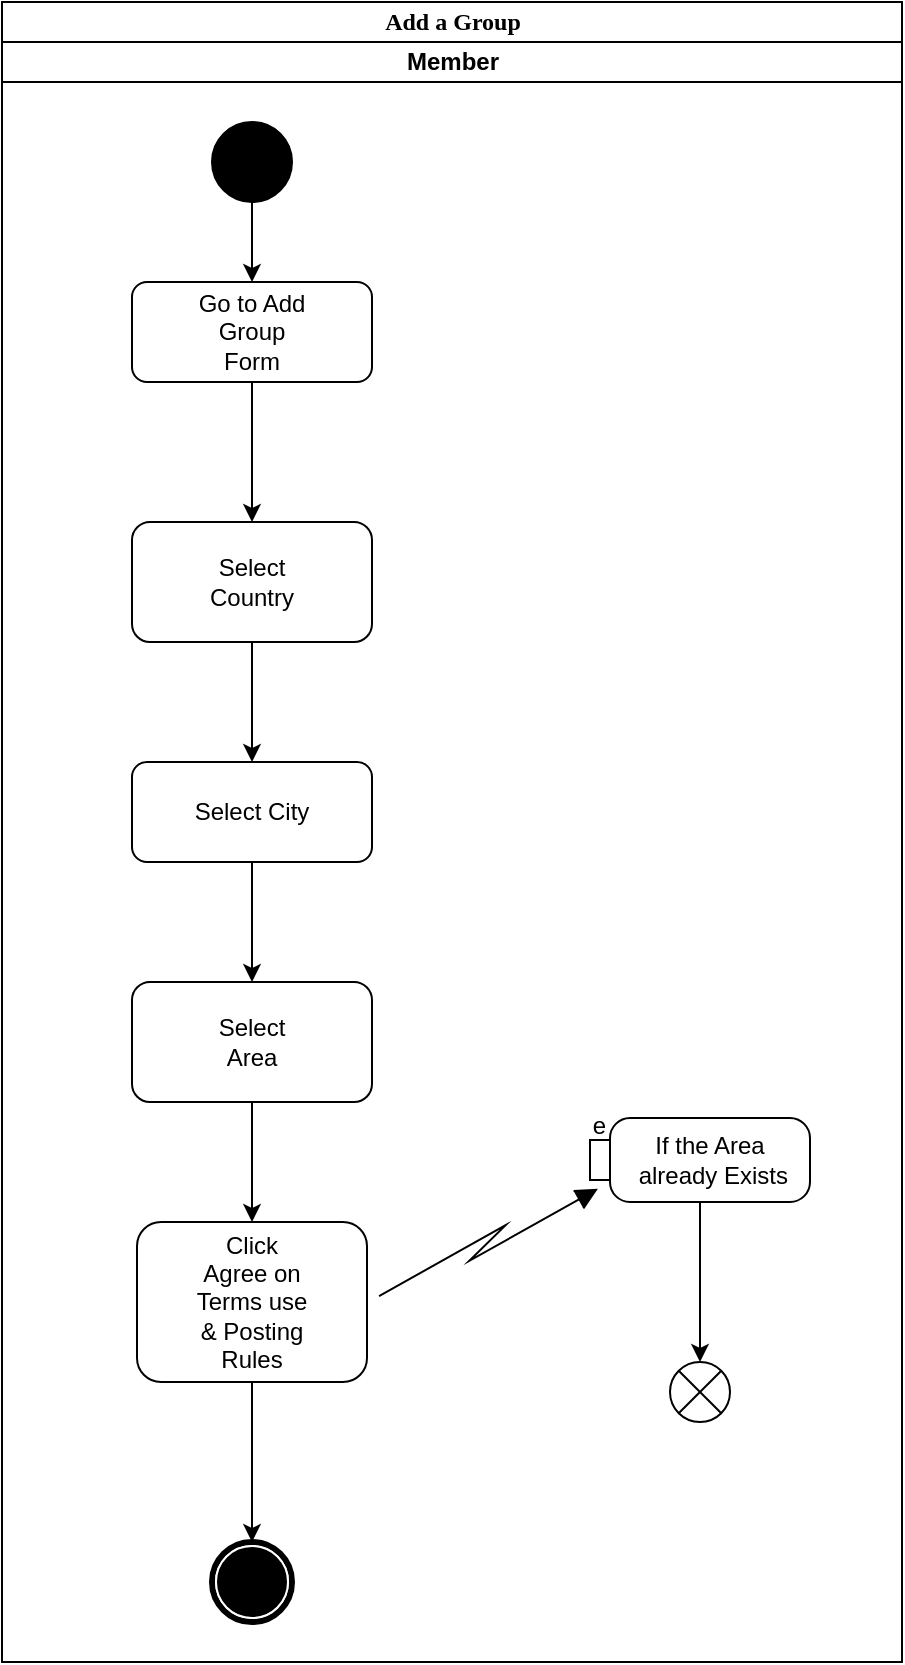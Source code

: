 <mxfile version="26.2.2">
  <diagram name="Page-1" id="0783ab3e-0a74-02c8-0abd-f7b4e66b4bec">
    <mxGraphModel dx="1044" dy="626" grid="1" gridSize="10" guides="1" tooltips="1" connect="1" arrows="1" fold="1" page="1" pageScale="1" pageWidth="850" pageHeight="1100" background="none" math="0" shadow="0">
      <root>
        <mxCell id="0" />
        <mxCell id="1" parent="0" />
        <mxCell id="1c1d494c118603dd-1" value="Add a Group" style="swimlane;html=1;childLayout=stackLayout;startSize=20;rounded=0;shadow=0;comic=0;labelBackgroundColor=none;strokeWidth=1;fontFamily=Verdana;fontSize=12;align=center;" parent="1" vertex="1">
          <mxGeometry x="210" y="30" width="450" height="830" as="geometry" />
        </mxCell>
        <mxCell id="1c1d494c118603dd-4" value="Member" style="swimlane;html=1;startSize=20;" parent="1" vertex="1">
          <mxGeometry x="210" y="50" width="450" height="810" as="geometry" />
        </mxCell>
        <mxCell id="T4LPV09fVmOfTvXj_8lY-2" value="" style="edgeStyle=orthogonalEdgeStyle;rounded=0;orthogonalLoop=1;jettySize=auto;html=1;" parent="1c1d494c118603dd-4" source="60571a20871a0731-4" target="T4LPV09fVmOfTvXj_8lY-1" edge="1">
          <mxGeometry relative="1" as="geometry" />
        </mxCell>
        <mxCell id="60571a20871a0731-4" value="" style="ellipse;whiteSpace=wrap;html=1;rounded=0;shadow=0;comic=0;labelBackgroundColor=none;strokeWidth=1;fillColor=#000000;fontFamily=Verdana;fontSize=12;align=center;" parent="1c1d494c118603dd-4" vertex="1">
          <mxGeometry x="105" y="40" width="40" height="40" as="geometry" />
        </mxCell>
        <mxCell id="60571a20871a0731-5" value="" style="shape=mxgraph.bpmn.shape;html=1;verticalLabelPosition=bottom;labelBackgroundColor=#ffffff;verticalAlign=top;perimeter=ellipsePerimeter;outline=end;symbol=terminate;rounded=0;shadow=0;comic=0;strokeWidth=1;fontFamily=Verdana;fontSize=12;align=center;" parent="1c1d494c118603dd-4" vertex="1">
          <mxGeometry x="105" y="750" width="40" height="40" as="geometry" />
        </mxCell>
        <mxCell id="T4LPV09fVmOfTvXj_8lY-9" value="" style="edgeStyle=orthogonalEdgeStyle;rounded=0;orthogonalLoop=1;jettySize=auto;html=1;" parent="1c1d494c118603dd-4" source="T4LPV09fVmOfTvXj_8lY-1" target="T4LPV09fVmOfTvXj_8lY-4" edge="1">
          <mxGeometry relative="1" as="geometry" />
        </mxCell>
        <mxCell id="T4LPV09fVmOfTvXj_8lY-1" value="" style="rounded=1;whiteSpace=wrap;html=1;" parent="1c1d494c118603dd-4" vertex="1">
          <mxGeometry x="65" y="120" width="120" height="50" as="geometry" />
        </mxCell>
        <mxCell id="T4LPV09fVmOfTvXj_8lY-11" value="" style="edgeStyle=orthogonalEdgeStyle;rounded=0;orthogonalLoop=1;jettySize=auto;html=1;" parent="1c1d494c118603dd-4" source="T4LPV09fVmOfTvXj_8lY-4" target="T4LPV09fVmOfTvXj_8lY-10" edge="1">
          <mxGeometry relative="1" as="geometry" />
        </mxCell>
        <mxCell id="T4LPV09fVmOfTvXj_8lY-4" value="" style="rounded=1;whiteSpace=wrap;html=1;" parent="1c1d494c118603dd-4" vertex="1">
          <mxGeometry x="65" y="240" width="120" height="60" as="geometry" />
        </mxCell>
        <mxCell id="T4LPV09fVmOfTvXj_8lY-3" value="Go to Add Group Form" style="text;html=1;align=center;verticalAlign=middle;whiteSpace=wrap;rounded=0;" parent="1c1d494c118603dd-4" vertex="1">
          <mxGeometry x="95" y="130" width="60" height="30" as="geometry" />
        </mxCell>
        <mxCell id="T4LPV09fVmOfTvXj_8lY-6" value="Select Country" style="text;html=1;align=center;verticalAlign=middle;whiteSpace=wrap;rounded=0;" parent="1c1d494c118603dd-4" vertex="1">
          <mxGeometry x="95" y="255" width="60" height="30" as="geometry" />
        </mxCell>
        <mxCell id="T4LPV09fVmOfTvXj_8lY-14" value="" style="edgeStyle=orthogonalEdgeStyle;rounded=0;orthogonalLoop=1;jettySize=auto;html=1;" parent="1c1d494c118603dd-4" source="T4LPV09fVmOfTvXj_8lY-10" target="T4LPV09fVmOfTvXj_8lY-13" edge="1">
          <mxGeometry relative="1" as="geometry" />
        </mxCell>
        <mxCell id="T4LPV09fVmOfTvXj_8lY-10" value="" style="rounded=1;whiteSpace=wrap;html=1;" parent="1c1d494c118603dd-4" vertex="1">
          <mxGeometry x="65" y="360" width="120" height="50" as="geometry" />
        </mxCell>
        <mxCell id="T4LPV09fVmOfTvXj_8lY-12" value="Select City" style="text;html=1;align=center;verticalAlign=middle;whiteSpace=wrap;rounded=0;" parent="1c1d494c118603dd-4" vertex="1">
          <mxGeometry x="95" y="370" width="60" height="30" as="geometry" />
        </mxCell>
        <mxCell id="T4LPV09fVmOfTvXj_8lY-18" value="" style="edgeStyle=orthogonalEdgeStyle;rounded=0;orthogonalLoop=1;jettySize=auto;html=1;" parent="1c1d494c118603dd-4" source="T4LPV09fVmOfTvXj_8lY-13" target="T4LPV09fVmOfTvXj_8lY-17" edge="1">
          <mxGeometry relative="1" as="geometry" />
        </mxCell>
        <mxCell id="T4LPV09fVmOfTvXj_8lY-13" value="" style="rounded=1;whiteSpace=wrap;html=1;" parent="1c1d494c118603dd-4" vertex="1">
          <mxGeometry x="65" y="470" width="120" height="60" as="geometry" />
        </mxCell>
        <mxCell id="T4LPV09fVmOfTvXj_8lY-15" value="Select Area" style="text;html=1;align=center;verticalAlign=middle;whiteSpace=wrap;rounded=0;" parent="1c1d494c118603dd-4" vertex="1">
          <mxGeometry x="95" y="485" width="60" height="30" as="geometry" />
        </mxCell>
        <mxCell id="T4LPV09fVmOfTvXj_8lY-26" value="" style="edgeStyle=orthogonalEdgeStyle;rounded=0;orthogonalLoop=1;jettySize=auto;html=1;" parent="1c1d494c118603dd-4" source="T4LPV09fVmOfTvXj_8lY-17" target="60571a20871a0731-5" edge="1">
          <mxGeometry relative="1" as="geometry" />
        </mxCell>
        <mxCell id="T4LPV09fVmOfTvXj_8lY-17" value="" style="rounded=1;whiteSpace=wrap;html=1;" parent="1c1d494c118603dd-4" vertex="1">
          <mxGeometry x="67.5" y="590" width="115" height="80" as="geometry" />
        </mxCell>
        <mxCell id="T4LPV09fVmOfTvXj_8lY-19" value="Click Agree on Terms use &amp;amp; Posting Rules" style="text;html=1;align=center;verticalAlign=middle;whiteSpace=wrap;rounded=0;" parent="1c1d494c118603dd-4" vertex="1">
          <mxGeometry x="95" y="615" width="60" height="30" as="geometry" />
        </mxCell>
        <mxCell id="T4LPV09fVmOfTvXj_8lY-20" value="" style="shape=mxgraph.lean_mapping.electronic_info_flow_edge;html=1;rounded=0;exitX=1;exitY=0.5;exitDx=0;exitDy=0;" parent="1c1d494c118603dd-4" source="T4LPV09fVmOfTvXj_8lY-17" edge="1">
          <mxGeometry width="160" relative="1" as="geometry">
            <mxPoint x="220" y="670" as="sourcePoint" />
            <mxPoint x="303" y="571" as="targetPoint" />
          </mxGeometry>
        </mxCell>
        <mxCell id="T4LPV09fVmOfTvXj_8lY-25" value="" style="edgeStyle=orthogonalEdgeStyle;rounded=0;orthogonalLoop=1;jettySize=auto;html=1;" parent="1c1d494c118603dd-4" source="T4LPV09fVmOfTvXj_8lY-22" target="T4LPV09fVmOfTvXj_8lY-24" edge="1">
          <mxGeometry relative="1" as="geometry" />
        </mxCell>
        <mxCell id="T4LPV09fVmOfTvXj_8lY-22" value="If the Area&lt;div&gt;&amp;nbsp;already Exists&lt;/div&gt;" style="shape=mxgraph.uml25.action;html=1;align=center;verticalAlign=middle;absoluteArcSize=1;arcSize=10;dashed=0;spacingLeft=10;flipH=1;whiteSpace=wrap;" parent="1c1d494c118603dd-4" vertex="1">
          <mxGeometry x="294" y="538" width="110" height="42" as="geometry" />
        </mxCell>
        <mxCell id="T4LPV09fVmOfTvXj_8lY-23" value="e" style="text;verticalAlign=middle;align=right;html=1;" parent="1c1d494c118603dd-4" vertex="1">
          <mxGeometry x="243" y="521" width="60.0" height="42" as="geometry" />
        </mxCell>
        <mxCell id="T4LPV09fVmOfTvXj_8lY-24" value="" style="shape=sumEllipse;perimeter=ellipsePerimeter;html=1;backgroundOutline=1;" parent="1c1d494c118603dd-4" vertex="1">
          <mxGeometry x="334" y="660" width="30" height="30" as="geometry" />
        </mxCell>
      </root>
    </mxGraphModel>
  </diagram>
</mxfile>
